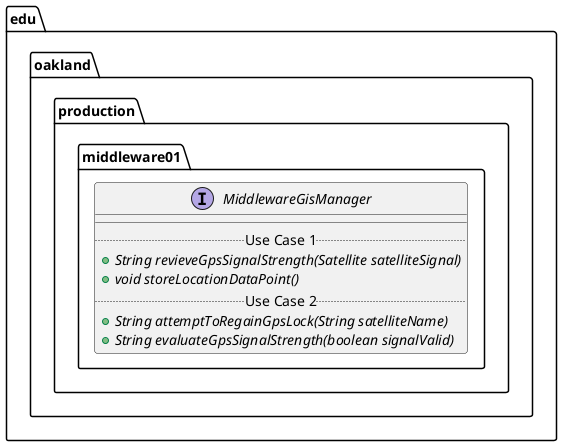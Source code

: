 @startuml MiddlewareGisManager

package edu.oakland.production.middleware01 {
    interface MiddlewareGisManager {
        __
        .. Use Case 1 ..
        {abstract} + String revieveGpsSignalStrength(Satellite satelliteSignal)
        ' Middleware 2 is running evalutaiton concurrently?
        {abstract} + void storeLocationDataPoint()
        ' Called by Middleware 2 in between the 2 "yes" branches
        .. Use Case 2 ..
        {abstract} + String attemptToRegainGpsLock(String satelliteName)
        {abstract} + String evaluateGpsSignalStrength(boolean signalValid)
        ' Can we print from evaluate? If not, need a way to surface mode
        ' Get mode methods
    }
}

@enduml